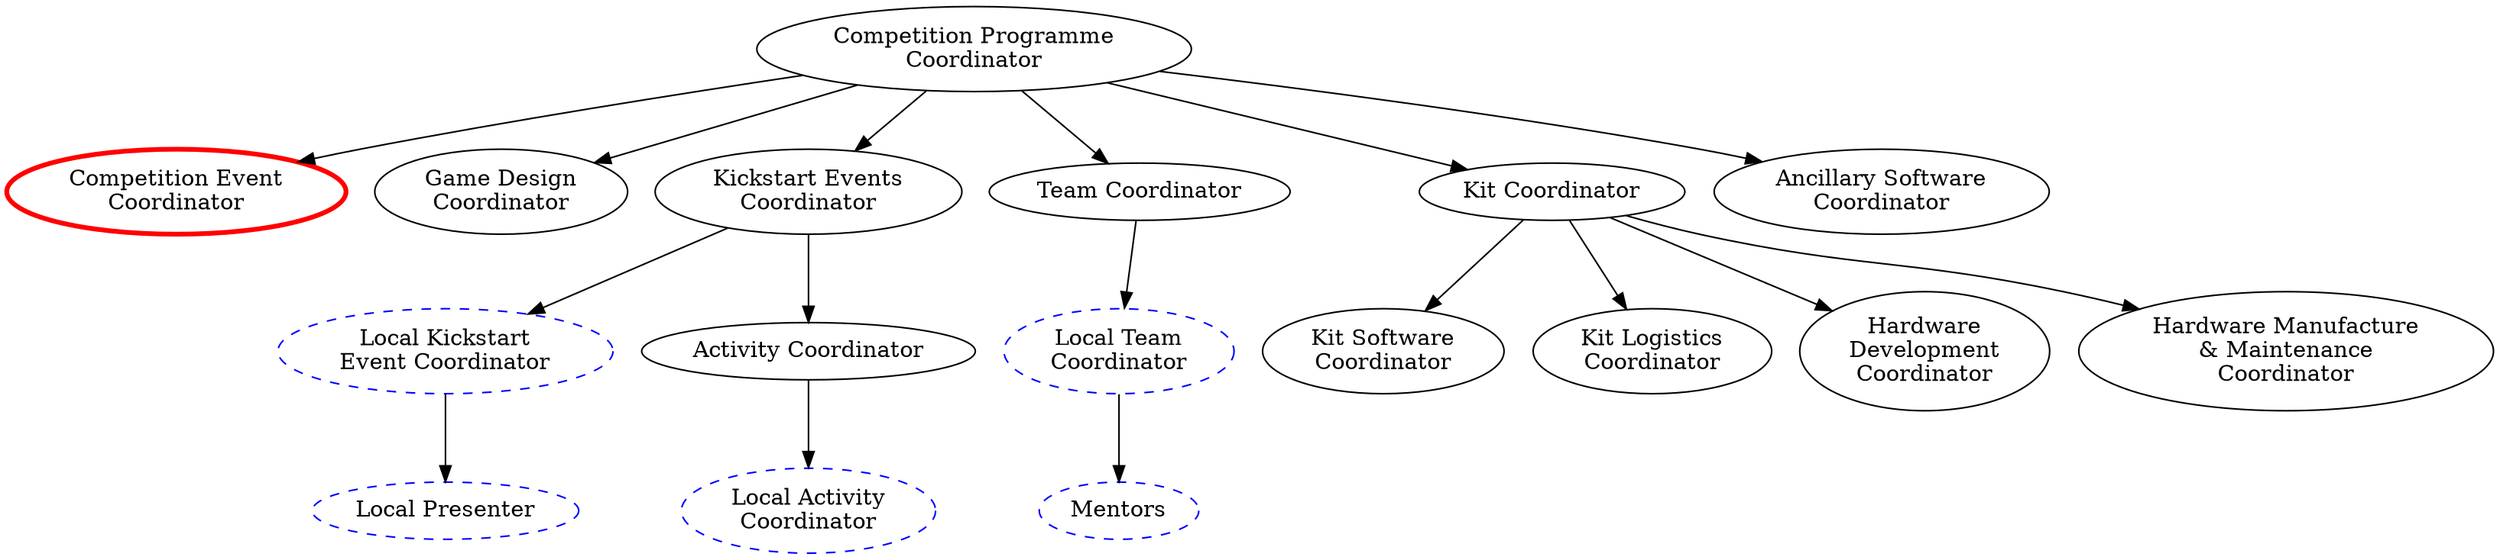 digraph {
	####### Node declarations
	comp_prog_coord [label="Competition Programme\nCoordinator" email="competition-program@studentrobotics.org"];
	
	# Competition Coordinator Subordinates
	comp_event_coord [label="Competition Event\nCoordinator" color=red penwidth=3 rolesexclude=true]; // Email and tel defined in comp-event.dot
	game_design_coord [label="Game Design\nCoordinator" email="game-design@studentrobotics.org"];
	kickstart_event_coord [label="Kickstart Events\nCoordinator" email="kickstart@studentrobotics.org"];
	team_coord [label="Team Coordinator" email="teams@studentrobotics.org"];
	kit_coord [label="Kit Coordinator" email="kit@studentrobotics.org"];
	ancillary_sw_coord [label="Ancillary Software\nCoordinator" email="ancillary-software@studentrobotics.org"];
	
	### Fourth Level
	
	# Kickstart Event Coordinator Subordinates
	local_ks_event_coord[label="Local Kickstart\nEvent Coordinator" color=blue style=dashed contactsexclude=true];
	activity_coord[label="Activity Coordinator" email="activity@studentrobotics.org"]

	local_activity_coord[label="Local Activity\nCoordinator" color=blue style=dashed contactsexclude=true];
	local_team_coord[label="Local Team\nCoordinator" color=blue style=dashed contactsexclude=true];

	# Kit Coordinator Subordinates
	kit_sw_coord[label="Kit Software\nCoordinator" email="kit-software@studentrobotics.org"];
	kit_logistics_coord[label="Kit Logistics\nCoordinator" email="logistics@studentrobotics.org"];

	# Hardware Coordinator Subordinates
	hw_dev_coord[label="Hardware\nDevelopment\nCoordinator" email="hardware-dev@studentrobotics.org"];
	hw_manu_coord[label="Hardware Manufacture\n& Maintenance\nCoordinator" email="hardware-manufacture@studentrobotics.org"];
	
	### Fifth Level
	local_presenter[label="Local Presenter" color=blue style=dashed contactsexclude=true];
	
	mentors[label="Mentors" color=blue style=dashed contactsexclude=true];
	
	
	###### Connections between nodes
	
	comp_prog_coord -> { comp_event_coord game_design_coord kickstart_event_coord team_coord kit_coord ancillary_sw_coord };
	
	kickstart_event_coord -> { local_ks_event_coord activity_coord };
		
	activity_coord -> local_activity_coord;
	local_ks_event_coord -> { local_presenter };
		
	team_coord -> local_team_coord;
	local_team_coord -> mentors;
		
	kit_coord -> { hw_dev_coord hw_manu_coord kit_sw_coord kit_logistics_coord};
}
		      